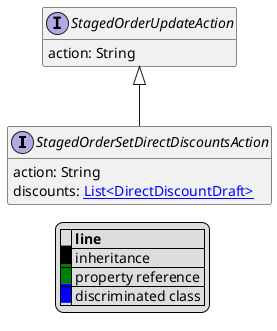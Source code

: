 @startuml

hide empty fields
hide empty methods
legend
|= |= line |
|<back:black>   </back>| inheritance |
|<back:green>   </back>| property reference |
|<back:blue>   </back>| discriminated class |
endlegend
interface StagedOrderSetDirectDiscountsAction [[StagedOrderSetDirectDiscountsAction.svg]] extends StagedOrderUpdateAction {
    action: String
    discounts: [[DirectDiscountDraft.svg List<DirectDiscountDraft>]]
}
interface StagedOrderUpdateAction [[StagedOrderUpdateAction.svg]]  {
    action: String
}





@enduml
